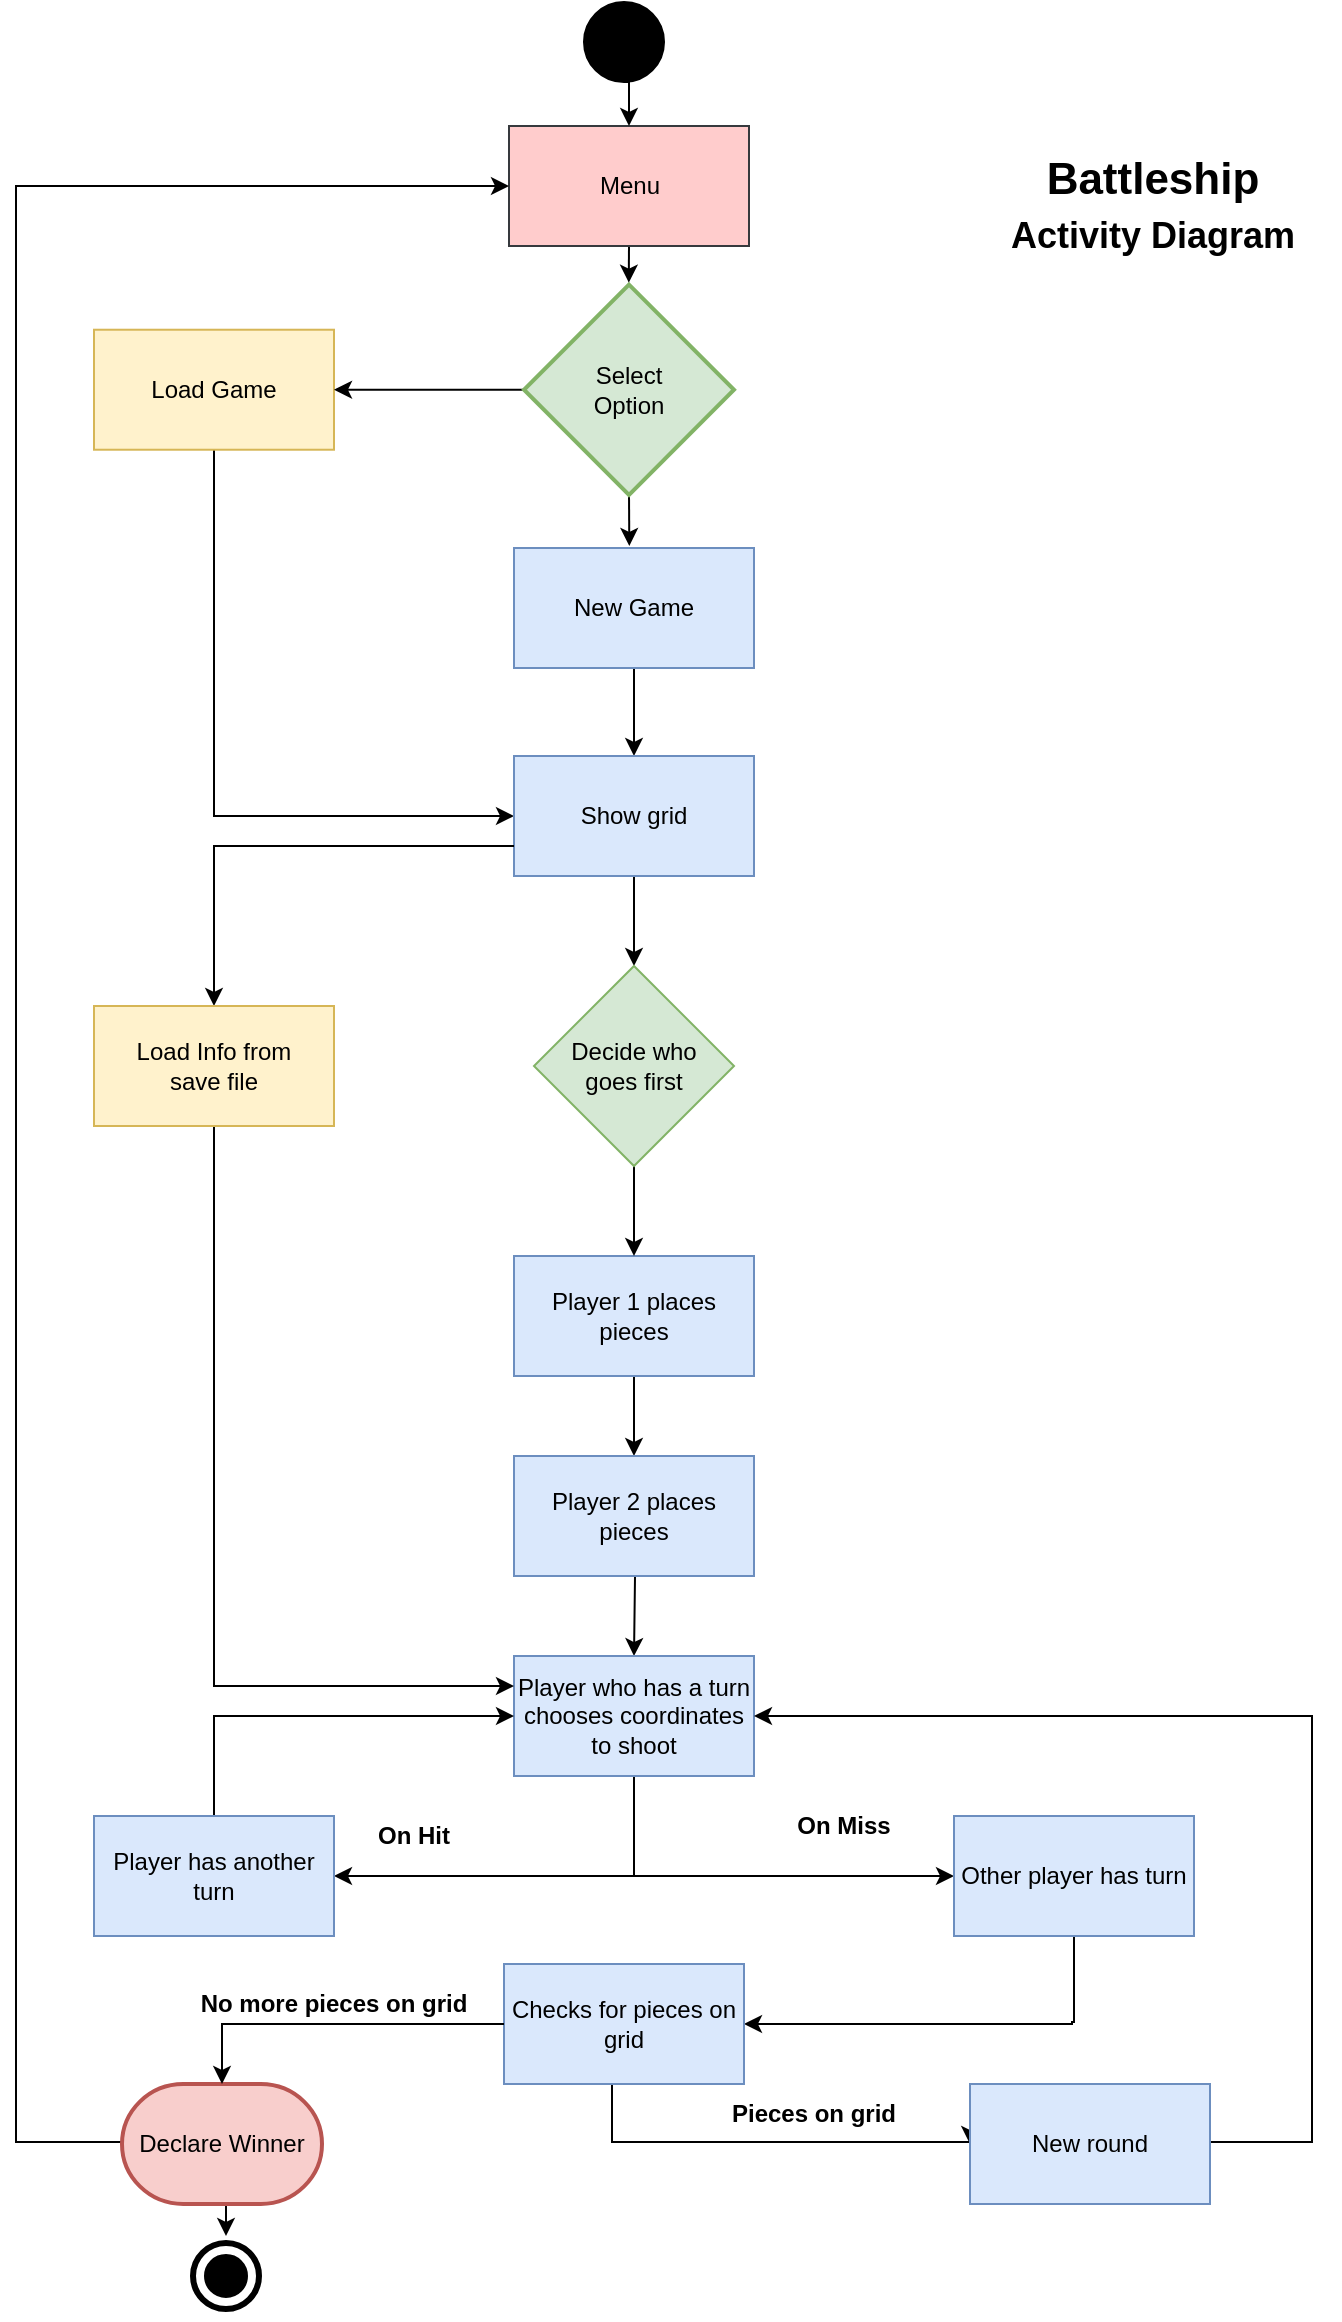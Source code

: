 <mxfile version="12.5.8" type="device"><diagram id="C5RBs43oDa-KdzZeNtuy" name="Page-1"><mxGraphModel dx="2566" dy="2546" grid="0" gridSize="10" guides="1" tooltips="1" connect="1" arrows="1" fold="1" page="1" pageScale="1" pageWidth="827" pageHeight="1169" math="0" shadow="0"><root><mxCell id="WIyWlLk6GJQsqaUBKTNV-0"/><mxCell id="WIyWlLk6GJQsqaUBKTNV-1" parent="WIyWlLk6GJQsqaUBKTNV-0"/><mxCell id="BOUVBBY70fyEWPpo8IRB-98" value="" style="ellipse;shape=doubleEllipse;whiteSpace=wrap;html=1;aspect=fixed;fillColor=#000000;strokeColor=#FFFFFF;fontColor=#ffffff;perimeterSpacing=0;strokeWidth=4;shadow=0;" parent="WIyWlLk6GJQsqaUBKTNV-1" vertex="1"><mxGeometry x="173" y="-47.0" width="40" height="40" as="geometry"/></mxCell><mxCell id="LScGH5l4u6nG5EMDziDu-13" style="edgeStyle=orthogonalEdgeStyle;rounded=0;orthogonalLoop=1;jettySize=auto;html=1;exitX=0.5;exitY=1;exitDx=0;exitDy=0;shadow=0;" edge="1" parent="WIyWlLk6GJQsqaUBKTNV-1" source="BOUVBBY70fyEWPpo8IRB-1"><mxGeometry relative="1" as="geometry"><mxPoint x="394.381" y="-1023.667" as="targetPoint"/></mxGeometry></mxCell><mxCell id="BOUVBBY70fyEWPpo8IRB-1" value="Menu" style="rounded=0;whiteSpace=wrap;html=1;fillColor=#ffcccc;strokeColor=#36393d;shadow=0;" parent="WIyWlLk6GJQsqaUBKTNV-1" vertex="1"><mxGeometry x="334.5" y="-1102.0" width="120" height="60" as="geometry"/></mxCell><mxCell id="BOUVBBY70fyEWPpo8IRB-87" style="edgeStyle=orthogonalEdgeStyle;rounded=0;orthogonalLoop=1;jettySize=auto;html=1;exitX=0.5;exitY=1;exitDx=0;exitDy=0;entryX=0;entryY=0.5;entryDx=0;entryDy=0;shadow=0;" parent="WIyWlLk6GJQsqaUBKTNV-1" source="BOUVBBY70fyEWPpo8IRB-11" target="BOUVBBY70fyEWPpo8IRB-19" edge="1"><mxGeometry relative="1" as="geometry"/></mxCell><mxCell id="BOUVBBY70fyEWPpo8IRB-11" value="Load Game" style="rounded=0;whiteSpace=wrap;html=1;fillColor=#fff2cc;strokeColor=#d6b656;shadow=0;" parent="WIyWlLk6GJQsqaUBKTNV-1" vertex="1"><mxGeometry x="127" y="-1000.14" width="120" height="60" as="geometry"/></mxCell><mxCell id="BOUVBBY70fyEWPpo8IRB-20" value="" style="edgeStyle=orthogonalEdgeStyle;rounded=0;orthogonalLoop=1;jettySize=auto;html=1;shadow=0;" parent="WIyWlLk6GJQsqaUBKTNV-1" source="BOUVBBY70fyEWPpo8IRB-13" target="BOUVBBY70fyEWPpo8IRB-19" edge="1"><mxGeometry relative="1" as="geometry"/></mxCell><mxCell id="BOUVBBY70fyEWPpo8IRB-13" value="New Game" style="rounded=0;whiteSpace=wrap;html=1;fillColor=#dae8fc;strokeColor=#6c8ebf;shadow=0;" parent="WIyWlLk6GJQsqaUBKTNV-1" vertex="1"><mxGeometry x="337" y="-891.0" width="120" height="60" as="geometry"/></mxCell><mxCell id="BOUVBBY70fyEWPpo8IRB-38" value="" style="edgeStyle=orthogonalEdgeStyle;rounded=0;orthogonalLoop=1;jettySize=auto;html=1;shadow=0;" parent="WIyWlLk6GJQsqaUBKTNV-1" source="BOUVBBY70fyEWPpo8IRB-19" target="BOUVBBY70fyEWPpo8IRB-36" edge="1"><mxGeometry relative="1" as="geometry"/></mxCell><mxCell id="BOUVBBY70fyEWPpo8IRB-19" value="Show grid" style="rounded=0;whiteSpace=wrap;html=1;fillColor=#dae8fc;strokeColor=#6c8ebf;shadow=0;" parent="WIyWlLk6GJQsqaUBKTNV-1" vertex="1"><mxGeometry x="337" y="-787.0" width="120" height="60" as="geometry"/></mxCell><mxCell id="BOUVBBY70fyEWPpo8IRB-33" value="" style="edgeStyle=orthogonalEdgeStyle;rounded=0;orthogonalLoop=1;jettySize=auto;html=1;shadow=0;" parent="WIyWlLk6GJQsqaUBKTNV-1" source="BOUVBBY70fyEWPpo8IRB-21" target="BOUVBBY70fyEWPpo8IRB-32" edge="1"><mxGeometry relative="1" as="geometry"/></mxCell><mxCell id="BOUVBBY70fyEWPpo8IRB-21" value="Player 1 places pieces" style="rounded=0;whiteSpace=wrap;html=1;fillColor=#dae8fc;strokeColor=#6c8ebf;shadow=0;" parent="WIyWlLk6GJQsqaUBKTNV-1" vertex="1"><mxGeometry x="337" y="-537.0" width="120" height="60" as="geometry"/></mxCell><mxCell id="BOUVBBY70fyEWPpo8IRB-35" value="" style="edgeStyle=orthogonalEdgeStyle;rounded=0;orthogonalLoop=1;jettySize=auto;html=1;shadow=0;" parent="WIyWlLk6GJQsqaUBKTNV-1" target="BOUVBBY70fyEWPpo8IRB-34" edge="1"><mxGeometry relative="1" as="geometry"><mxPoint x="397" y="-417.0" as="sourcePoint"/></mxGeometry></mxCell><mxCell id="BOUVBBY70fyEWPpo8IRB-32" value="Player 2 places pieces" style="rounded=0;whiteSpace=wrap;html=1;fillColor=#dae8fc;strokeColor=#6c8ebf;shadow=0;" parent="WIyWlLk6GJQsqaUBKTNV-1" vertex="1"><mxGeometry x="337" y="-437.0" width="120" height="60" as="geometry"/></mxCell><mxCell id="BOUVBBY70fyEWPpo8IRB-61" style="edgeStyle=orthogonalEdgeStyle;rounded=0;orthogonalLoop=1;jettySize=auto;html=1;exitX=0.5;exitY=1;exitDx=0;exitDy=0;entryX=1;entryY=0.5;entryDx=0;entryDy=0;shadow=0;" parent="WIyWlLk6GJQsqaUBKTNV-1" source="BOUVBBY70fyEWPpo8IRB-34" target="BOUVBBY70fyEWPpo8IRB-58" edge="1"><mxGeometry relative="1" as="geometry"/></mxCell><mxCell id="BOUVBBY70fyEWPpo8IRB-62" style="edgeStyle=orthogonalEdgeStyle;rounded=0;orthogonalLoop=1;jettySize=auto;html=1;exitX=0.5;exitY=1;exitDx=0;exitDy=0;entryX=0;entryY=0.5;entryDx=0;entryDy=0;shadow=0;" parent="WIyWlLk6GJQsqaUBKTNV-1" source="BOUVBBY70fyEWPpo8IRB-34" target="BOUVBBY70fyEWPpo8IRB-59" edge="1"><mxGeometry relative="1" as="geometry"/></mxCell><mxCell id="BOUVBBY70fyEWPpo8IRB-34" value="Player who has a turn chooses coordinates to shoot" style="rounded=0;whiteSpace=wrap;html=1;fillColor=#dae8fc;strokeColor=#6c8ebf;shadow=0;" parent="WIyWlLk6GJQsqaUBKTNV-1" vertex="1"><mxGeometry x="337" y="-337.0" width="120" height="60" as="geometry"/></mxCell><mxCell id="BOUVBBY70fyEWPpo8IRB-37" value="" style="edgeStyle=orthogonalEdgeStyle;rounded=0;orthogonalLoop=1;jettySize=auto;html=1;shadow=0;" parent="WIyWlLk6GJQsqaUBKTNV-1" source="BOUVBBY70fyEWPpo8IRB-36" target="BOUVBBY70fyEWPpo8IRB-21" edge="1"><mxGeometry relative="1" as="geometry"/></mxCell><mxCell id="BOUVBBY70fyEWPpo8IRB-36" value="Decide who &lt;br&gt;goes first" style="rhombus;whiteSpace=wrap;html=1;fillColor=#d5e8d4;strokeColor=#82b366;shadow=0;" parent="WIyWlLk6GJQsqaUBKTNV-1" vertex="1"><mxGeometry x="347" y="-682.0" width="100" height="100" as="geometry"/></mxCell><mxCell id="BOUVBBY70fyEWPpo8IRB-50" style="edgeStyle=orthogonalEdgeStyle;rounded=0;orthogonalLoop=1;jettySize=auto;html=1;exitX=0;exitY=0.75;exitDx=0;exitDy=0;entryX=0.5;entryY=0;entryDx=0;entryDy=0;shadow=0;" parent="WIyWlLk6GJQsqaUBKTNV-1" source="BOUVBBY70fyEWPpo8IRB-19" target="BOUVBBY70fyEWPpo8IRB-49" edge="1"><mxGeometry relative="1" as="geometry"><Array as="points"><mxPoint x="187.0" y="-742.0"/></Array></mxGeometry></mxCell><mxCell id="BOUVBBY70fyEWPpo8IRB-95" style="edgeStyle=orthogonalEdgeStyle;rounded=0;orthogonalLoop=1;jettySize=auto;html=1;exitX=0;exitY=0.5;exitDx=0;exitDy=0;exitPerimeter=0;entryX=1;entryY=0.5;entryDx=0;entryDy=0;shadow=0;" parent="WIyWlLk6GJQsqaUBKTNV-1" source="BOUVBBY70fyEWPpo8IRB-15" target="BOUVBBY70fyEWPpo8IRB-11" edge="1"><mxGeometry relative="1" as="geometry"/></mxCell><mxCell id="LScGH5l4u6nG5EMDziDu-10" style="edgeStyle=orthogonalEdgeStyle;rounded=0;orthogonalLoop=1;jettySize=auto;html=1;exitX=0.5;exitY=1;exitDx=0;exitDy=0;exitPerimeter=0;shadow=0;" edge="1" parent="WIyWlLk6GJQsqaUBKTNV-1" source="BOUVBBY70fyEWPpo8IRB-15"><mxGeometry relative="1" as="geometry"><mxPoint x="394.667" y="-892" as="targetPoint"/></mxGeometry></mxCell><mxCell id="BOUVBBY70fyEWPpo8IRB-15" value="Select&lt;br&gt;Option" style="strokeWidth=2;html=1;shape=mxgraph.flowchart.decision;whiteSpace=wrap;fillColor=#d5e8d4;strokeColor=#82b366;shadow=0;" parent="WIyWlLk6GJQsqaUBKTNV-1" vertex="1"><mxGeometry x="342" y="-1022.71" width="105" height="105.14" as="geometry"/></mxCell><mxCell id="BOUVBBY70fyEWPpo8IRB-57" style="edgeStyle=orthogonalEdgeStyle;rounded=0;orthogonalLoop=1;jettySize=auto;html=1;exitX=0.5;exitY=1;exitDx=0;exitDy=0;entryX=0;entryY=0.25;entryDx=0;entryDy=0;shadow=0;" parent="WIyWlLk6GJQsqaUBKTNV-1" source="BOUVBBY70fyEWPpo8IRB-49" target="BOUVBBY70fyEWPpo8IRB-34" edge="1"><mxGeometry relative="1" as="geometry"/></mxCell><mxCell id="BOUVBBY70fyEWPpo8IRB-49" value="Load Info from&lt;br&gt;save file" style="rounded=0;whiteSpace=wrap;html=1;fillColor=#fff2cc;strokeColor=#d6b656;shadow=0;" parent="WIyWlLk6GJQsqaUBKTNV-1" vertex="1"><mxGeometry x="127" y="-662.0" width="120" height="60" as="geometry"/></mxCell><mxCell id="BOUVBBY70fyEWPpo8IRB-91" style="edgeStyle=orthogonalEdgeStyle;rounded=0;orthogonalLoop=1;jettySize=auto;html=1;exitX=0.5;exitY=0;exitDx=0;exitDy=0;entryX=0;entryY=0.5;entryDx=0;entryDy=0;shadow=0;" parent="WIyWlLk6GJQsqaUBKTNV-1" source="BOUVBBY70fyEWPpo8IRB-58" target="BOUVBBY70fyEWPpo8IRB-34" edge="1"><mxGeometry relative="1" as="geometry"/></mxCell><mxCell id="BOUVBBY70fyEWPpo8IRB-58" value="Player has another turn" style="rounded=0;whiteSpace=wrap;html=1;fillColor=#dae8fc;strokeColor=#6c8ebf;shadow=0;" parent="WIyWlLk6GJQsqaUBKTNV-1" vertex="1"><mxGeometry x="127" y="-257.0" width="120" height="60" as="geometry"/></mxCell><mxCell id="BOUVBBY70fyEWPpo8IRB-68" style="edgeStyle=orthogonalEdgeStyle;rounded=0;orthogonalLoop=1;jettySize=auto;html=1;exitX=0.5;exitY=1;exitDx=0;exitDy=0;entryX=1;entryY=0.5;entryDx=0;entryDy=0;shadow=0;" parent="WIyWlLk6GJQsqaUBKTNV-1" source="BOUVBBY70fyEWPpo8IRB-59" target="BOUVBBY70fyEWPpo8IRB-67" edge="1"><mxGeometry relative="1" as="geometry"><Array as="points"><mxPoint x="616" y="-154"/></Array></mxGeometry></mxCell><mxCell id="BOUVBBY70fyEWPpo8IRB-59" value="Other player has turn" style="rounded=0;whiteSpace=wrap;html=1;fillColor=#dae8fc;strokeColor=#6c8ebf;shadow=0;" parent="WIyWlLk6GJQsqaUBKTNV-1" vertex="1"><mxGeometry x="557" y="-257.0" width="120" height="60" as="geometry"/></mxCell><mxCell id="BOUVBBY70fyEWPpo8IRB-64" value="On Hit" style="text;html=1;strokeColor=none;fillColor=none;align=center;verticalAlign=middle;whiteSpace=wrap;rounded=0;fontStyle=1;shadow=0;" parent="WIyWlLk6GJQsqaUBKTNV-1" vertex="1"><mxGeometry x="267" y="-257.0" width="40" height="20" as="geometry"/></mxCell><mxCell id="BOUVBBY70fyEWPpo8IRB-66" value="On Miss" style="text;html=1;strokeColor=none;fillColor=none;align=center;verticalAlign=middle;whiteSpace=wrap;rounded=0;fontStyle=1;shadow=0;" parent="WIyWlLk6GJQsqaUBKTNV-1" vertex="1"><mxGeometry x="467" y="-267.0" width="70" height="30" as="geometry"/></mxCell><mxCell id="BOUVBBY70fyEWPpo8IRB-74" style="edgeStyle=orthogonalEdgeStyle;rounded=0;orthogonalLoop=1;jettySize=auto;html=1;exitX=0.5;exitY=1;exitDx=0;exitDy=0;entryX=0;entryY=0.5;entryDx=0;entryDy=0;shadow=0;" parent="WIyWlLk6GJQsqaUBKTNV-1" target="BOUVBBY70fyEWPpo8IRB-69" edge="1"><mxGeometry relative="1" as="geometry"><mxPoint x="402" y="-134.0" as="sourcePoint"/><Array as="points"><mxPoint x="386" y="-134"/><mxPoint x="386" y="-94"/></Array></mxGeometry></mxCell><mxCell id="BOUVBBY70fyEWPpo8IRB-67" value="Checks for pieces on grid" style="rounded=0;whiteSpace=wrap;html=1;fillColor=#dae8fc;strokeColor=#6c8ebf;shadow=0;" parent="WIyWlLk6GJQsqaUBKTNV-1" vertex="1"><mxGeometry x="332" y="-183.0" width="120" height="60" as="geometry"/></mxCell><mxCell id="BOUVBBY70fyEWPpo8IRB-76" style="edgeStyle=orthogonalEdgeStyle;rounded=0;orthogonalLoop=1;jettySize=auto;html=1;exitX=1;exitY=0.5;exitDx=0;exitDy=0;entryX=1;entryY=0.5;entryDx=0;entryDy=0;shadow=0;" parent="WIyWlLk6GJQsqaUBKTNV-1" source="BOUVBBY70fyEWPpo8IRB-69" target="BOUVBBY70fyEWPpo8IRB-34" edge="1"><mxGeometry relative="1" as="geometry"><mxPoint x="727" y="-317.0" as="targetPoint"/><Array as="points"><mxPoint x="736" y="-94"/><mxPoint x="736" y="-307"/></Array></mxGeometry></mxCell><mxCell id="BOUVBBY70fyEWPpo8IRB-69" value="New round" style="rounded=0;whiteSpace=wrap;html=1;fillColor=#dae8fc;strokeColor=#6c8ebf;shadow=0;" parent="WIyWlLk6GJQsqaUBKTNV-1" vertex="1"><mxGeometry x="565" y="-123.0" width="120" height="60" as="geometry"/></mxCell><mxCell id="BOUVBBY70fyEWPpo8IRB-72" value="No more pieces on grid" style="text;html=1;strokeColor=none;fillColor=none;align=center;verticalAlign=middle;whiteSpace=wrap;rounded=0;fontStyle=1;shadow=0;" parent="WIyWlLk6GJQsqaUBKTNV-1" vertex="1"><mxGeometry x="177.0" y="-173.0" width="140" height="20" as="geometry"/></mxCell><mxCell id="BOUVBBY70fyEWPpo8IRB-75" value="Pieces on grid" style="text;html=1;strokeColor=none;fillColor=none;align=center;verticalAlign=middle;whiteSpace=wrap;rounded=0;fontStyle=1;shadow=0;" parent="WIyWlLk6GJQsqaUBKTNV-1" vertex="1"><mxGeometry x="442" y="-123.0" width="90" height="30" as="geometry"/></mxCell><mxCell id="BOUVBBY70fyEWPpo8IRB-100" style="edgeStyle=orthogonalEdgeStyle;rounded=0;orthogonalLoop=1;jettySize=auto;html=1;exitX=0;exitY=0.5;exitDx=0;exitDy=0;exitPerimeter=0;entryX=0;entryY=0.5;entryDx=0;entryDy=0;shadow=0;" parent="WIyWlLk6GJQsqaUBKTNV-1" source="BOUVBBY70fyEWPpo8IRB-77" target="BOUVBBY70fyEWPpo8IRB-1" edge="1"><mxGeometry relative="1" as="geometry"><Array as="points"><mxPoint x="88" y="-94"/><mxPoint x="88" y="-1072"/></Array></mxGeometry></mxCell><mxCell id="LScGH5l4u6nG5EMDziDu-14" style="edgeStyle=orthogonalEdgeStyle;rounded=0;orthogonalLoop=1;jettySize=auto;html=1;exitX=0.5;exitY=1;exitDx=0;exitDy=0;exitPerimeter=0;entryX=0.5;entryY=0;entryDx=0;entryDy=0;shadow=0;" edge="1" parent="WIyWlLk6GJQsqaUBKTNV-1" source="BOUVBBY70fyEWPpo8IRB-77" target="BOUVBBY70fyEWPpo8IRB-98"><mxGeometry relative="1" as="geometry"/></mxCell><mxCell id="BOUVBBY70fyEWPpo8IRB-77" value="Declare Winner" style="strokeWidth=2;html=1;shape=mxgraph.flowchart.terminator;whiteSpace=wrap;fillColor=#f8cecc;strokeColor=#b85450;shadow=0;" parent="WIyWlLk6GJQsqaUBKTNV-1" vertex="1"><mxGeometry x="141.0" y="-123.0" width="100" height="60" as="geometry"/></mxCell><mxCell id="BOUVBBY70fyEWPpo8IRB-83" style="edgeStyle=orthogonalEdgeStyle;rounded=0;orthogonalLoop=1;jettySize=auto;html=1;exitX=0;exitY=0.5;exitDx=0;exitDy=0;entryX=0.5;entryY=0;entryDx=0;entryDy=0;shadow=0;" parent="WIyWlLk6GJQsqaUBKTNV-1" source="BOUVBBY70fyEWPpo8IRB-67" target="BOUVBBY70fyEWPpo8IRB-77" edge="1"><mxGeometry relative="1" as="geometry"><mxPoint x="332" y="-153.0" as="sourcePoint"/><mxPoint x="177.0" y="-43.0" as="targetPoint"/></mxGeometry></mxCell><mxCell id="LScGH5l4u6nG5EMDziDu-8" style="edgeStyle=orthogonalEdgeStyle;rounded=0;orthogonalLoop=1;jettySize=auto;html=1;exitX=0.5;exitY=1;exitDx=0;exitDy=0;entryX=0.5;entryY=0;entryDx=0;entryDy=0;shadow=0;" edge="1" parent="WIyWlLk6GJQsqaUBKTNV-1" source="BOUVBBY70fyEWPpo8IRB-96" target="BOUVBBY70fyEWPpo8IRB-1"><mxGeometry relative="1" as="geometry"/></mxCell><mxCell id="BOUVBBY70fyEWPpo8IRB-96" value="" style="ellipse;shape=doubleEllipse;whiteSpace=wrap;html=1;aspect=fixed;fillColor=#000000;shadow=0;" parent="WIyWlLk6GJQsqaUBKTNV-1" vertex="1"><mxGeometry x="372.0" y="-1164" width="40" height="40" as="geometry"/></mxCell><mxCell id="BOUVBBY70fyEWPpo8IRB-103" value="&lt;b&gt;Battleship&lt;br&gt;&lt;font style=&quot;font-size: 18px&quot;&gt;Activity Diagram&lt;/font&gt;&lt;br&gt;&lt;/b&gt;" style="text;html=1;fillColor=none;align=center;verticalAlign=middle;whiteSpace=wrap;rounded=0;fontSize=22;shadow=0;" parent="WIyWlLk6GJQsqaUBKTNV-1" vertex="1"><mxGeometry x="563" y="-1092.86" width="187" height="60.86" as="geometry"/></mxCell></root></mxGraphModel></diagram></mxfile>